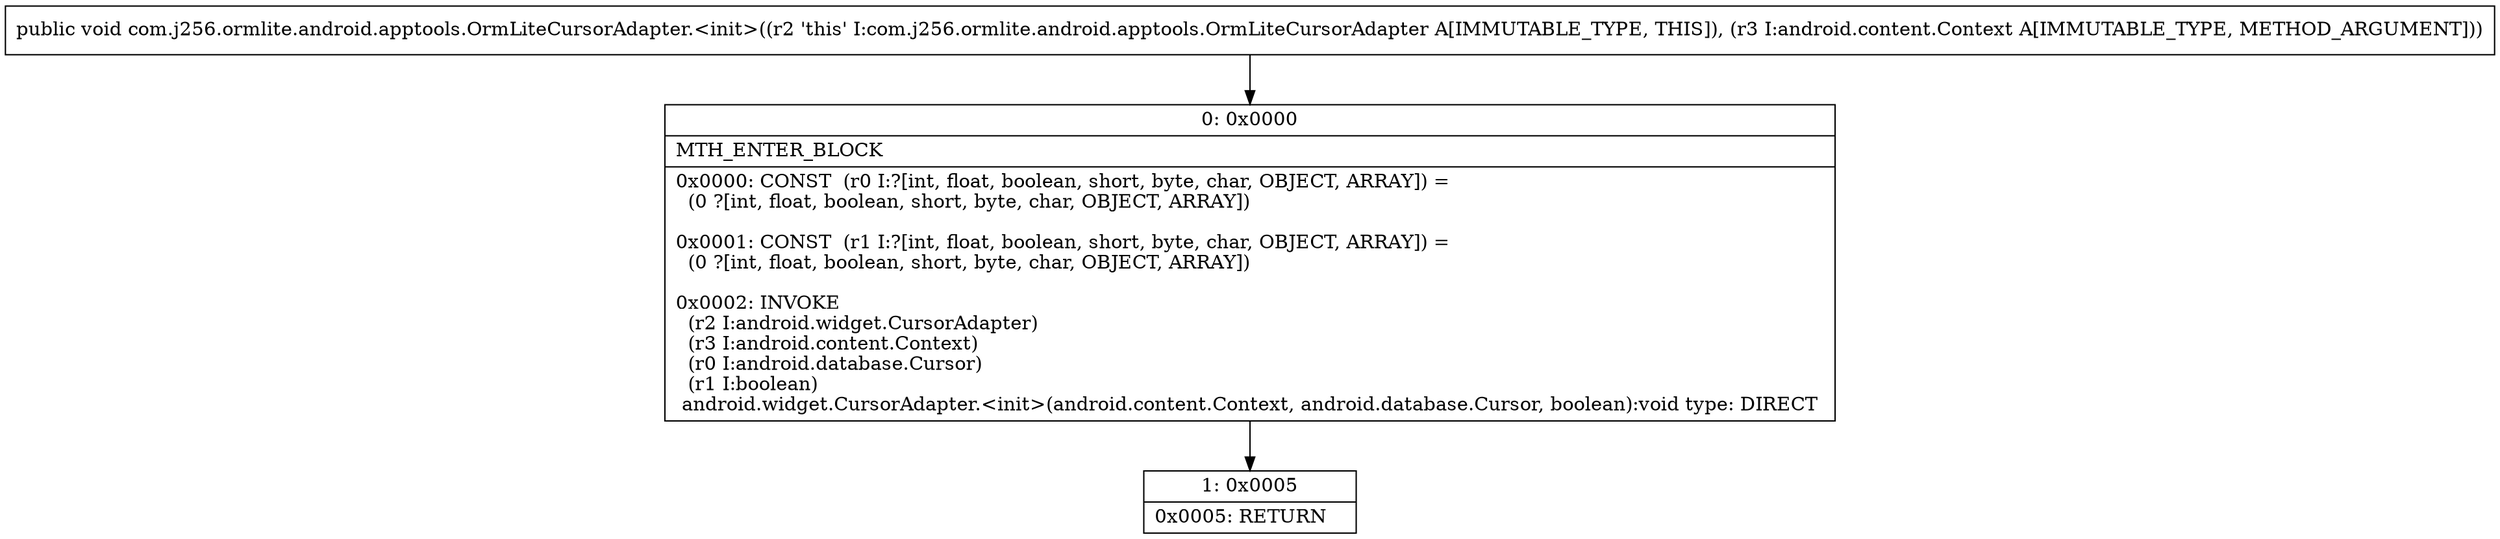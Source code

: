 digraph "CFG forcom.j256.ormlite.android.apptools.OrmLiteCursorAdapter.\<init\>(Landroid\/content\/Context;)V" {
Node_0 [shape=record,label="{0\:\ 0x0000|MTH_ENTER_BLOCK\l|0x0000: CONST  (r0 I:?[int, float, boolean, short, byte, char, OBJECT, ARRAY]) = \l  (0 ?[int, float, boolean, short, byte, char, OBJECT, ARRAY])\l \l0x0001: CONST  (r1 I:?[int, float, boolean, short, byte, char, OBJECT, ARRAY]) = \l  (0 ?[int, float, boolean, short, byte, char, OBJECT, ARRAY])\l \l0x0002: INVOKE  \l  (r2 I:android.widget.CursorAdapter)\l  (r3 I:android.content.Context)\l  (r0 I:android.database.Cursor)\l  (r1 I:boolean)\l android.widget.CursorAdapter.\<init\>(android.content.Context, android.database.Cursor, boolean):void type: DIRECT \l}"];
Node_1 [shape=record,label="{1\:\ 0x0005|0x0005: RETURN   \l}"];
MethodNode[shape=record,label="{public void com.j256.ormlite.android.apptools.OrmLiteCursorAdapter.\<init\>((r2 'this' I:com.j256.ormlite.android.apptools.OrmLiteCursorAdapter A[IMMUTABLE_TYPE, THIS]), (r3 I:android.content.Context A[IMMUTABLE_TYPE, METHOD_ARGUMENT])) }"];
MethodNode -> Node_0;
Node_0 -> Node_1;
}

